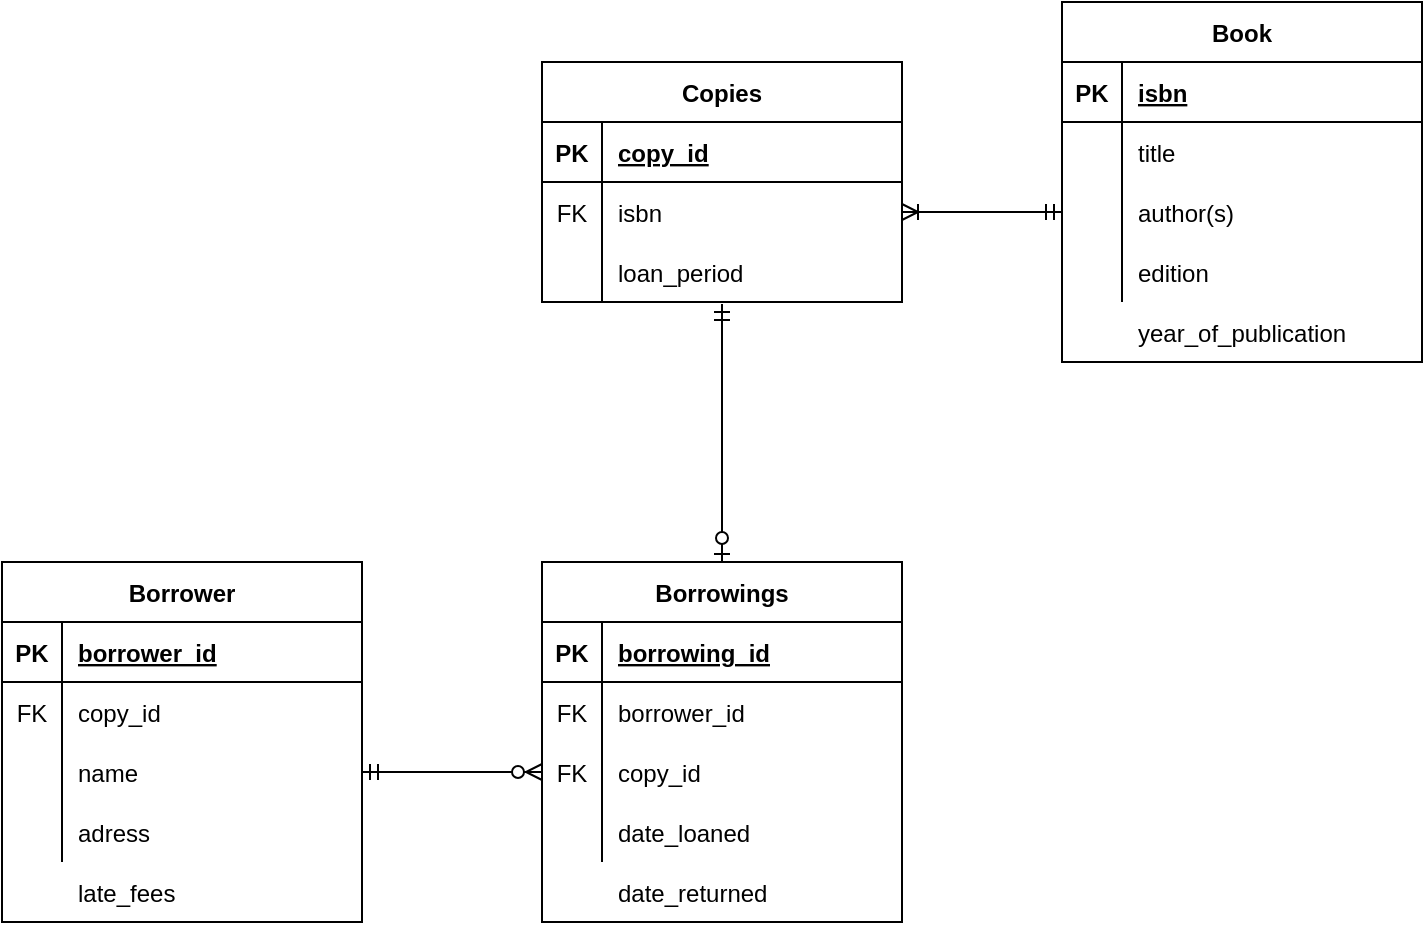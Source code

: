 <mxfile version="15.5.6" type="github">
  <diagram id="VPbuyOOMoq2LFzXpeotj" name="Page-1">
    <mxGraphModel dx="1026" dy="545" grid="1" gridSize="10" guides="1" tooltips="1" connect="1" arrows="1" fold="1" page="1" pageScale="1" pageWidth="827" pageHeight="1169" math="0" shadow="0">
      <root>
        <mxCell id="0" />
        <mxCell id="1" parent="0" />
        <mxCell id="63cchssB2qkfZdSGfJfu-20" value="" style="group" parent="1" vertex="1" connectable="0">
          <mxGeometry x="570" y="50" width="180" height="180" as="geometry" />
        </mxCell>
        <mxCell id="63cchssB2qkfZdSGfJfu-1" value="Book" style="shape=table;startSize=30;container=1;collapsible=1;childLayout=tableLayout;fixedRows=1;rowLines=0;fontStyle=1;align=center;resizeLast=1;" parent="63cchssB2qkfZdSGfJfu-20" vertex="1">
          <mxGeometry width="180" height="180" as="geometry" />
        </mxCell>
        <mxCell id="63cchssB2qkfZdSGfJfu-2" value="" style="shape=partialRectangle;collapsible=0;dropTarget=0;pointerEvents=0;fillColor=none;top=0;left=0;bottom=1;right=0;points=[[0,0.5],[1,0.5]];portConstraint=eastwest;" parent="63cchssB2qkfZdSGfJfu-1" vertex="1">
          <mxGeometry y="30" width="180" height="30" as="geometry" />
        </mxCell>
        <mxCell id="63cchssB2qkfZdSGfJfu-3" value="PK" style="shape=partialRectangle;connectable=0;fillColor=none;top=0;left=0;bottom=0;right=0;fontStyle=1;overflow=hidden;" parent="63cchssB2qkfZdSGfJfu-2" vertex="1">
          <mxGeometry width="30" height="30" as="geometry">
            <mxRectangle width="30" height="30" as="alternateBounds" />
          </mxGeometry>
        </mxCell>
        <mxCell id="63cchssB2qkfZdSGfJfu-4" value="isbn" style="shape=partialRectangle;connectable=0;fillColor=none;top=0;left=0;bottom=0;right=0;align=left;spacingLeft=6;fontStyle=5;overflow=hidden;" parent="63cchssB2qkfZdSGfJfu-2" vertex="1">
          <mxGeometry x="30" width="150" height="30" as="geometry">
            <mxRectangle width="150" height="30" as="alternateBounds" />
          </mxGeometry>
        </mxCell>
        <mxCell id="63cchssB2qkfZdSGfJfu-5" value="" style="shape=partialRectangle;collapsible=0;dropTarget=0;pointerEvents=0;fillColor=none;top=0;left=0;bottom=0;right=0;points=[[0,0.5],[1,0.5]];portConstraint=eastwest;" parent="63cchssB2qkfZdSGfJfu-1" vertex="1">
          <mxGeometry y="60" width="180" height="30" as="geometry" />
        </mxCell>
        <mxCell id="63cchssB2qkfZdSGfJfu-6" value="" style="shape=partialRectangle;connectable=0;fillColor=none;top=0;left=0;bottom=0;right=0;editable=1;overflow=hidden;" parent="63cchssB2qkfZdSGfJfu-5" vertex="1">
          <mxGeometry width="30" height="30" as="geometry">
            <mxRectangle width="30" height="30" as="alternateBounds" />
          </mxGeometry>
        </mxCell>
        <mxCell id="63cchssB2qkfZdSGfJfu-7" value="title" style="shape=partialRectangle;connectable=0;fillColor=none;top=0;left=0;bottom=0;right=0;align=left;spacingLeft=6;overflow=hidden;" parent="63cchssB2qkfZdSGfJfu-5" vertex="1">
          <mxGeometry x="30" width="150" height="30" as="geometry">
            <mxRectangle width="150" height="30" as="alternateBounds" />
          </mxGeometry>
        </mxCell>
        <mxCell id="63cchssB2qkfZdSGfJfu-8" value="" style="shape=partialRectangle;collapsible=0;dropTarget=0;pointerEvents=0;fillColor=none;top=0;left=0;bottom=0;right=0;points=[[0,0.5],[1,0.5]];portConstraint=eastwest;" parent="63cchssB2qkfZdSGfJfu-1" vertex="1">
          <mxGeometry y="90" width="180" height="30" as="geometry" />
        </mxCell>
        <mxCell id="63cchssB2qkfZdSGfJfu-9" value="" style="shape=partialRectangle;connectable=0;fillColor=none;top=0;left=0;bottom=0;right=0;editable=1;overflow=hidden;" parent="63cchssB2qkfZdSGfJfu-8" vertex="1">
          <mxGeometry width="30" height="30" as="geometry">
            <mxRectangle width="30" height="30" as="alternateBounds" />
          </mxGeometry>
        </mxCell>
        <mxCell id="63cchssB2qkfZdSGfJfu-10" value="author(s)" style="shape=partialRectangle;connectable=0;fillColor=none;top=0;left=0;bottom=0;right=0;align=left;spacingLeft=6;overflow=hidden;" parent="63cchssB2qkfZdSGfJfu-8" vertex="1">
          <mxGeometry x="30" width="150" height="30" as="geometry">
            <mxRectangle width="150" height="30" as="alternateBounds" />
          </mxGeometry>
        </mxCell>
        <mxCell id="63cchssB2qkfZdSGfJfu-11" value="" style="shape=partialRectangle;collapsible=0;dropTarget=0;pointerEvents=0;fillColor=none;top=0;left=0;bottom=0;right=0;points=[[0,0.5],[1,0.5]];portConstraint=eastwest;" parent="63cchssB2qkfZdSGfJfu-1" vertex="1">
          <mxGeometry y="120" width="180" height="30" as="geometry" />
        </mxCell>
        <mxCell id="63cchssB2qkfZdSGfJfu-12" value="" style="shape=partialRectangle;connectable=0;fillColor=none;top=0;left=0;bottom=0;right=0;editable=1;overflow=hidden;" parent="63cchssB2qkfZdSGfJfu-11" vertex="1">
          <mxGeometry width="30" height="30" as="geometry">
            <mxRectangle width="30" height="30" as="alternateBounds" />
          </mxGeometry>
        </mxCell>
        <mxCell id="63cchssB2qkfZdSGfJfu-13" value="edition" style="shape=partialRectangle;connectable=0;fillColor=none;top=0;left=0;bottom=0;right=0;align=left;spacingLeft=6;overflow=hidden;" parent="63cchssB2qkfZdSGfJfu-11" vertex="1">
          <mxGeometry x="30" width="150" height="30" as="geometry">
            <mxRectangle width="150" height="30" as="alternateBounds" />
          </mxGeometry>
        </mxCell>
        <mxCell id="63cchssB2qkfZdSGfJfu-14" value="" style="shape=partialRectangle;collapsible=0;dropTarget=0;pointerEvents=0;fillColor=none;top=0;left=0;bottom=0;right=0;points=[[0,0.5],[1,0.5]];portConstraint=eastwest;" parent="63cchssB2qkfZdSGfJfu-20" vertex="1">
          <mxGeometry y="150" width="180" height="30" as="geometry" />
        </mxCell>
        <mxCell id="63cchssB2qkfZdSGfJfu-15" value="" style="shape=partialRectangle;connectable=0;fillColor=none;top=0;left=0;bottom=0;right=0;editable=1;overflow=hidden;" parent="63cchssB2qkfZdSGfJfu-14" vertex="1">
          <mxGeometry width="30" height="30" as="geometry">
            <mxRectangle width="30" height="30" as="alternateBounds" />
          </mxGeometry>
        </mxCell>
        <mxCell id="63cchssB2qkfZdSGfJfu-16" value="year_of_publication" style="shape=partialRectangle;connectable=0;fillColor=none;top=0;left=0;bottom=0;right=0;align=left;spacingLeft=6;overflow=hidden;" parent="63cchssB2qkfZdSGfJfu-14" vertex="1">
          <mxGeometry x="30" width="150" height="30" as="geometry">
            <mxRectangle width="150" height="30" as="alternateBounds" />
          </mxGeometry>
        </mxCell>
        <mxCell id="63cchssB2qkfZdSGfJfu-21" value="Copies" style="shape=table;startSize=30;container=1;collapsible=1;childLayout=tableLayout;fixedRows=1;rowLines=0;fontStyle=1;align=center;resizeLast=1;" parent="1" vertex="1">
          <mxGeometry x="310" y="80" width="180" height="120" as="geometry" />
        </mxCell>
        <mxCell id="63cchssB2qkfZdSGfJfu-22" value="" style="shape=partialRectangle;collapsible=0;dropTarget=0;pointerEvents=0;fillColor=none;top=0;left=0;bottom=1;right=0;points=[[0,0.5],[1,0.5]];portConstraint=eastwest;" parent="63cchssB2qkfZdSGfJfu-21" vertex="1">
          <mxGeometry y="30" width="180" height="30" as="geometry" />
        </mxCell>
        <mxCell id="63cchssB2qkfZdSGfJfu-23" value="PK" style="shape=partialRectangle;connectable=0;fillColor=none;top=0;left=0;bottom=0;right=0;fontStyle=1;overflow=hidden;" parent="63cchssB2qkfZdSGfJfu-22" vertex="1">
          <mxGeometry width="30" height="30" as="geometry">
            <mxRectangle width="30" height="30" as="alternateBounds" />
          </mxGeometry>
        </mxCell>
        <mxCell id="63cchssB2qkfZdSGfJfu-24" value="copy_id" style="shape=partialRectangle;connectable=0;fillColor=none;top=0;left=0;bottom=0;right=0;align=left;spacingLeft=6;fontStyle=5;overflow=hidden;" parent="63cchssB2qkfZdSGfJfu-22" vertex="1">
          <mxGeometry x="30" width="150" height="30" as="geometry">
            <mxRectangle width="150" height="30" as="alternateBounds" />
          </mxGeometry>
        </mxCell>
        <mxCell id="63cchssB2qkfZdSGfJfu-25" value="" style="shape=partialRectangle;collapsible=0;dropTarget=0;pointerEvents=0;fillColor=none;top=0;left=0;bottom=0;right=0;points=[[0,0.5],[1,0.5]];portConstraint=eastwest;" parent="63cchssB2qkfZdSGfJfu-21" vertex="1">
          <mxGeometry y="60" width="180" height="30" as="geometry" />
        </mxCell>
        <mxCell id="63cchssB2qkfZdSGfJfu-26" value="FK" style="shape=partialRectangle;connectable=0;fillColor=none;top=0;left=0;bottom=0;right=0;editable=1;overflow=hidden;" parent="63cchssB2qkfZdSGfJfu-25" vertex="1">
          <mxGeometry width="30" height="30" as="geometry">
            <mxRectangle width="30" height="30" as="alternateBounds" />
          </mxGeometry>
        </mxCell>
        <mxCell id="63cchssB2qkfZdSGfJfu-27" value="isbn" style="shape=partialRectangle;connectable=0;fillColor=none;top=0;left=0;bottom=0;right=0;align=left;spacingLeft=6;overflow=hidden;" parent="63cchssB2qkfZdSGfJfu-25" vertex="1">
          <mxGeometry x="30" width="150" height="30" as="geometry">
            <mxRectangle width="150" height="30" as="alternateBounds" />
          </mxGeometry>
        </mxCell>
        <mxCell id="63cchssB2qkfZdSGfJfu-28" value="" style="shape=partialRectangle;collapsible=0;dropTarget=0;pointerEvents=0;fillColor=none;top=0;left=0;bottom=0;right=0;points=[[0,0.5],[1,0.5]];portConstraint=eastwest;" parent="63cchssB2qkfZdSGfJfu-21" vertex="1">
          <mxGeometry y="90" width="180" height="30" as="geometry" />
        </mxCell>
        <mxCell id="63cchssB2qkfZdSGfJfu-29" value="" style="shape=partialRectangle;connectable=0;fillColor=none;top=0;left=0;bottom=0;right=0;editable=1;overflow=hidden;" parent="63cchssB2qkfZdSGfJfu-28" vertex="1">
          <mxGeometry width="30" height="30" as="geometry">
            <mxRectangle width="30" height="30" as="alternateBounds" />
          </mxGeometry>
        </mxCell>
        <mxCell id="63cchssB2qkfZdSGfJfu-30" value="loan_period" style="shape=partialRectangle;connectable=0;fillColor=none;top=0;left=0;bottom=0;right=0;align=left;spacingLeft=6;overflow=hidden;" parent="63cchssB2qkfZdSGfJfu-28" vertex="1">
          <mxGeometry x="30" width="150" height="30" as="geometry">
            <mxRectangle width="150" height="30" as="alternateBounds" />
          </mxGeometry>
        </mxCell>
        <mxCell id="63cchssB2qkfZdSGfJfu-34" value="" style="edgeStyle=entityRelationEdgeStyle;fontSize=12;html=1;endArrow=ERoneToMany;startArrow=ERmandOne;rounded=0;entryX=1;entryY=0.5;entryDx=0;entryDy=0;exitX=0;exitY=0.5;exitDx=0;exitDy=0;" parent="1" source="63cchssB2qkfZdSGfJfu-8" target="63cchssB2qkfZdSGfJfu-25" edge="1">
          <mxGeometry width="100" height="100" relative="1" as="geometry">
            <mxPoint x="310" y="500" as="sourcePoint" />
            <mxPoint x="700" y="400" as="targetPoint" />
          </mxGeometry>
        </mxCell>
        <mxCell id="rHZWVUoexl9iXzSd8BDK-2" value="" style="group" vertex="1" connectable="0" parent="1">
          <mxGeometry x="40" y="330" width="180" height="180" as="geometry" />
        </mxCell>
        <mxCell id="63cchssB2qkfZdSGfJfu-35" value="Borrower" style="shape=table;startSize=30;container=1;collapsible=1;childLayout=tableLayout;fixedRows=1;rowLines=0;fontStyle=1;align=center;resizeLast=1;" parent="rHZWVUoexl9iXzSd8BDK-2" vertex="1">
          <mxGeometry width="180" height="180" as="geometry" />
        </mxCell>
        <mxCell id="63cchssB2qkfZdSGfJfu-36" value="" style="shape=partialRectangle;collapsible=0;dropTarget=0;pointerEvents=0;fillColor=none;top=0;left=0;bottom=1;right=0;points=[[0,0.5],[1,0.5]];portConstraint=eastwest;" parent="63cchssB2qkfZdSGfJfu-35" vertex="1">
          <mxGeometry y="30" width="180" height="30" as="geometry" />
        </mxCell>
        <mxCell id="63cchssB2qkfZdSGfJfu-37" value="PK" style="shape=partialRectangle;connectable=0;fillColor=none;top=0;left=0;bottom=0;right=0;fontStyle=1;overflow=hidden;" parent="63cchssB2qkfZdSGfJfu-36" vertex="1">
          <mxGeometry width="30" height="30" as="geometry">
            <mxRectangle width="30" height="30" as="alternateBounds" />
          </mxGeometry>
        </mxCell>
        <mxCell id="63cchssB2qkfZdSGfJfu-38" value="borrower_id" style="shape=partialRectangle;connectable=0;fillColor=none;top=0;left=0;bottom=0;right=0;align=left;spacingLeft=6;fontStyle=5;overflow=hidden;" parent="63cchssB2qkfZdSGfJfu-36" vertex="1">
          <mxGeometry x="30" width="150" height="30" as="geometry">
            <mxRectangle width="150" height="30" as="alternateBounds" />
          </mxGeometry>
        </mxCell>
        <mxCell id="63cchssB2qkfZdSGfJfu-45" value="" style="shape=partialRectangle;collapsible=0;dropTarget=0;pointerEvents=0;fillColor=none;top=0;left=0;bottom=0;right=0;points=[[0,0.5],[1,0.5]];portConstraint=eastwest;" parent="63cchssB2qkfZdSGfJfu-35" vertex="1">
          <mxGeometry y="60" width="180" height="30" as="geometry" />
        </mxCell>
        <mxCell id="63cchssB2qkfZdSGfJfu-46" value="FK" style="shape=partialRectangle;connectable=0;fillColor=none;top=0;left=0;bottom=0;right=0;editable=1;overflow=hidden;" parent="63cchssB2qkfZdSGfJfu-45" vertex="1">
          <mxGeometry width="30" height="30" as="geometry">
            <mxRectangle width="30" height="30" as="alternateBounds" />
          </mxGeometry>
        </mxCell>
        <mxCell id="63cchssB2qkfZdSGfJfu-47" value="copy_id" style="shape=partialRectangle;connectable=0;fillColor=none;top=0;left=0;bottom=0;right=0;align=left;spacingLeft=6;overflow=hidden;" parent="63cchssB2qkfZdSGfJfu-45" vertex="1">
          <mxGeometry x="30" width="150" height="30" as="geometry">
            <mxRectangle width="150" height="30" as="alternateBounds" />
          </mxGeometry>
        </mxCell>
        <mxCell id="63cchssB2qkfZdSGfJfu-42" value="" style="shape=partialRectangle;collapsible=0;dropTarget=0;pointerEvents=0;fillColor=none;top=0;left=0;bottom=0;right=0;points=[[0,0.5],[1,0.5]];portConstraint=eastwest;" parent="63cchssB2qkfZdSGfJfu-35" vertex="1">
          <mxGeometry y="90" width="180" height="30" as="geometry" />
        </mxCell>
        <mxCell id="63cchssB2qkfZdSGfJfu-43" value="" style="shape=partialRectangle;connectable=0;fillColor=none;top=0;left=0;bottom=0;right=0;editable=1;overflow=hidden;" parent="63cchssB2qkfZdSGfJfu-42" vertex="1">
          <mxGeometry width="30" height="30" as="geometry">
            <mxRectangle width="30" height="30" as="alternateBounds" />
          </mxGeometry>
        </mxCell>
        <mxCell id="63cchssB2qkfZdSGfJfu-44" value="name" style="shape=partialRectangle;connectable=0;fillColor=none;top=0;left=0;bottom=0;right=0;align=left;spacingLeft=6;overflow=hidden;" parent="63cchssB2qkfZdSGfJfu-42" vertex="1">
          <mxGeometry x="30" width="150" height="30" as="geometry">
            <mxRectangle width="150" height="30" as="alternateBounds" />
          </mxGeometry>
        </mxCell>
        <mxCell id="63cchssB2qkfZdSGfJfu-39" value="" style="shape=partialRectangle;collapsible=0;dropTarget=0;pointerEvents=0;fillColor=none;top=0;left=0;bottom=0;right=0;points=[[0,0.5],[1,0.5]];portConstraint=eastwest;" parent="63cchssB2qkfZdSGfJfu-35" vertex="1">
          <mxGeometry y="120" width="180" height="30" as="geometry" />
        </mxCell>
        <mxCell id="63cchssB2qkfZdSGfJfu-40" value="" style="shape=partialRectangle;connectable=0;fillColor=none;top=0;left=0;bottom=0;right=0;editable=1;overflow=hidden;" parent="63cchssB2qkfZdSGfJfu-39" vertex="1">
          <mxGeometry width="30" height="30" as="geometry">
            <mxRectangle width="30" height="30" as="alternateBounds" />
          </mxGeometry>
        </mxCell>
        <mxCell id="63cchssB2qkfZdSGfJfu-41" value="adress" style="shape=partialRectangle;connectable=0;fillColor=none;top=0;left=0;bottom=0;right=0;align=left;spacingLeft=6;overflow=hidden;" parent="63cchssB2qkfZdSGfJfu-39" vertex="1">
          <mxGeometry x="30" width="150" height="30" as="geometry">
            <mxRectangle width="150" height="30" as="alternateBounds" />
          </mxGeometry>
        </mxCell>
        <mxCell id="63cchssB2qkfZdSGfJfu-49" value="" style="shape=partialRectangle;collapsible=0;dropTarget=0;pointerEvents=0;fillColor=none;top=0;left=0;bottom=0;right=0;points=[[0,0.5],[1,0.5]];portConstraint=eastwest;" parent="rHZWVUoexl9iXzSd8BDK-2" vertex="1">
          <mxGeometry y="150" width="180" height="30" as="geometry" />
        </mxCell>
        <mxCell id="63cchssB2qkfZdSGfJfu-50" value="" style="shape=partialRectangle;connectable=0;fillColor=none;top=0;left=0;bottom=0;right=0;editable=1;overflow=hidden;" parent="63cchssB2qkfZdSGfJfu-49" vertex="1">
          <mxGeometry width="30" height="30" as="geometry">
            <mxRectangle width="30" height="30" as="alternateBounds" />
          </mxGeometry>
        </mxCell>
        <mxCell id="63cchssB2qkfZdSGfJfu-51" value="late_fees" style="shape=partialRectangle;connectable=0;fillColor=none;top=0;left=0;bottom=0;right=0;align=left;spacingLeft=6;overflow=hidden;" parent="63cchssB2qkfZdSGfJfu-49" vertex="1">
          <mxGeometry x="30" width="150" height="30" as="geometry">
            <mxRectangle width="150" height="30" as="alternateBounds" />
          </mxGeometry>
        </mxCell>
        <mxCell id="rHZWVUoexl9iXzSd8BDK-34" value="" style="group" vertex="1" connectable="0" parent="1">
          <mxGeometry x="310" y="330" width="180" height="180" as="geometry" />
        </mxCell>
        <mxCell id="rHZWVUoexl9iXzSd8BDK-16" value="Borrowings" style="shape=table;startSize=30;container=1;collapsible=1;childLayout=tableLayout;fixedRows=1;rowLines=0;fontStyle=1;align=center;resizeLast=1;" vertex="1" parent="rHZWVUoexl9iXzSd8BDK-34">
          <mxGeometry width="180" height="180" as="geometry" />
        </mxCell>
        <mxCell id="rHZWVUoexl9iXzSd8BDK-17" value="" style="shape=partialRectangle;collapsible=0;dropTarget=0;pointerEvents=0;fillColor=none;top=0;left=0;bottom=1;right=0;points=[[0,0.5],[1,0.5]];portConstraint=eastwest;" vertex="1" parent="rHZWVUoexl9iXzSd8BDK-16">
          <mxGeometry y="30" width="180" height="30" as="geometry" />
        </mxCell>
        <mxCell id="rHZWVUoexl9iXzSd8BDK-18" value="PK" style="shape=partialRectangle;connectable=0;fillColor=none;top=0;left=0;bottom=0;right=0;fontStyle=1;overflow=hidden;" vertex="1" parent="rHZWVUoexl9iXzSd8BDK-17">
          <mxGeometry width="30" height="30" as="geometry">
            <mxRectangle width="30" height="30" as="alternateBounds" />
          </mxGeometry>
        </mxCell>
        <mxCell id="rHZWVUoexl9iXzSd8BDK-19" value="borrowing_id" style="shape=partialRectangle;connectable=0;fillColor=none;top=0;left=0;bottom=0;right=0;align=left;spacingLeft=6;fontStyle=5;overflow=hidden;" vertex="1" parent="rHZWVUoexl9iXzSd8BDK-17">
          <mxGeometry x="30" width="150" height="30" as="geometry">
            <mxRectangle width="150" height="30" as="alternateBounds" />
          </mxGeometry>
        </mxCell>
        <mxCell id="rHZWVUoexl9iXzSd8BDK-20" value="" style="shape=partialRectangle;collapsible=0;dropTarget=0;pointerEvents=0;fillColor=none;top=0;left=0;bottom=0;right=0;points=[[0,0.5],[1,0.5]];portConstraint=eastwest;" vertex="1" parent="rHZWVUoexl9iXzSd8BDK-16">
          <mxGeometry y="60" width="180" height="30" as="geometry" />
        </mxCell>
        <mxCell id="rHZWVUoexl9iXzSd8BDK-21" value="FK" style="shape=partialRectangle;connectable=0;fillColor=none;top=0;left=0;bottom=0;right=0;editable=1;overflow=hidden;" vertex="1" parent="rHZWVUoexl9iXzSd8BDK-20">
          <mxGeometry width="30" height="30" as="geometry">
            <mxRectangle width="30" height="30" as="alternateBounds" />
          </mxGeometry>
        </mxCell>
        <mxCell id="rHZWVUoexl9iXzSd8BDK-22" value="borrower_id" style="shape=partialRectangle;connectable=0;fillColor=none;top=0;left=0;bottom=0;right=0;align=left;spacingLeft=6;overflow=hidden;" vertex="1" parent="rHZWVUoexl9iXzSd8BDK-20">
          <mxGeometry x="30" width="150" height="30" as="geometry">
            <mxRectangle width="150" height="30" as="alternateBounds" />
          </mxGeometry>
        </mxCell>
        <mxCell id="rHZWVUoexl9iXzSd8BDK-23" value="" style="shape=partialRectangle;collapsible=0;dropTarget=0;pointerEvents=0;fillColor=none;top=0;left=0;bottom=0;right=0;points=[[0,0.5],[1,0.5]];portConstraint=eastwest;" vertex="1" parent="rHZWVUoexl9iXzSd8BDK-16">
          <mxGeometry y="90" width="180" height="30" as="geometry" />
        </mxCell>
        <mxCell id="rHZWVUoexl9iXzSd8BDK-24" value="FK" style="shape=partialRectangle;connectable=0;fillColor=none;top=0;left=0;bottom=0;right=0;editable=1;overflow=hidden;" vertex="1" parent="rHZWVUoexl9iXzSd8BDK-23">
          <mxGeometry width="30" height="30" as="geometry">
            <mxRectangle width="30" height="30" as="alternateBounds" />
          </mxGeometry>
        </mxCell>
        <mxCell id="rHZWVUoexl9iXzSd8BDK-25" value="copy_id" style="shape=partialRectangle;connectable=0;fillColor=none;top=0;left=0;bottom=0;right=0;align=left;spacingLeft=6;overflow=hidden;" vertex="1" parent="rHZWVUoexl9iXzSd8BDK-23">
          <mxGeometry x="30" width="150" height="30" as="geometry">
            <mxRectangle width="150" height="30" as="alternateBounds" />
          </mxGeometry>
        </mxCell>
        <mxCell id="rHZWVUoexl9iXzSd8BDK-26" value="" style="shape=partialRectangle;collapsible=0;dropTarget=0;pointerEvents=0;fillColor=none;top=0;left=0;bottom=0;right=0;points=[[0,0.5],[1,0.5]];portConstraint=eastwest;" vertex="1" parent="rHZWVUoexl9iXzSd8BDK-16">
          <mxGeometry y="120" width="180" height="30" as="geometry" />
        </mxCell>
        <mxCell id="rHZWVUoexl9iXzSd8BDK-27" value="" style="shape=partialRectangle;connectable=0;fillColor=none;top=0;left=0;bottom=0;right=0;editable=1;overflow=hidden;" vertex="1" parent="rHZWVUoexl9iXzSd8BDK-26">
          <mxGeometry width="30" height="30" as="geometry">
            <mxRectangle width="30" height="30" as="alternateBounds" />
          </mxGeometry>
        </mxCell>
        <mxCell id="rHZWVUoexl9iXzSd8BDK-28" value="" style="shape=partialRectangle;connectable=0;fillColor=none;top=0;left=0;bottom=0;right=0;align=left;spacingLeft=6;overflow=hidden;" vertex="1" parent="rHZWVUoexl9iXzSd8BDK-26">
          <mxGeometry x="30" width="150" height="30" as="geometry">
            <mxRectangle width="150" height="30" as="alternateBounds" />
          </mxGeometry>
        </mxCell>
        <mxCell id="rHZWVUoexl9iXzSd8BDK-29" value="" style="shape=partialRectangle;collapsible=0;dropTarget=0;pointerEvents=0;fillColor=none;top=0;left=0;bottom=0;right=0;points=[[0,0.5],[1,0.5]];portConstraint=eastwest;" vertex="1" parent="rHZWVUoexl9iXzSd8BDK-34">
          <mxGeometry y="120" width="180" height="30" as="geometry" />
        </mxCell>
        <mxCell id="rHZWVUoexl9iXzSd8BDK-31" value="date_loaned" style="shape=partialRectangle;connectable=0;fillColor=none;top=0;left=0;bottom=0;right=0;align=left;spacingLeft=6;overflow=hidden;" vertex="1" parent="rHZWVUoexl9iXzSd8BDK-29">
          <mxGeometry x="30" width="150" height="30" as="geometry">
            <mxRectangle width="150" height="30" as="alternateBounds" />
          </mxGeometry>
        </mxCell>
        <mxCell id="rHZWVUoexl9iXzSd8BDK-32" value="" style="shape=partialRectangle;collapsible=0;dropTarget=0;pointerEvents=0;fillColor=none;top=0;left=0;bottom=0;right=0;points=[[0,0.5],[1,0.5]];portConstraint=eastwest;" vertex="1" parent="rHZWVUoexl9iXzSd8BDK-34">
          <mxGeometry y="150" width="180" height="30" as="geometry" />
        </mxCell>
        <mxCell id="rHZWVUoexl9iXzSd8BDK-33" value="date_returned" style="shape=partialRectangle;connectable=0;fillColor=none;top=0;left=0;bottom=0;right=0;align=left;spacingLeft=6;overflow=hidden;" vertex="1" parent="rHZWVUoexl9iXzSd8BDK-32">
          <mxGeometry x="30" width="150" height="30" as="geometry">
            <mxRectangle width="150" height="30" as="alternateBounds" />
          </mxGeometry>
        </mxCell>
        <mxCell id="rHZWVUoexl9iXzSd8BDK-35" value="" style="edgeStyle=entityRelationEdgeStyle;fontSize=12;html=1;endArrow=ERzeroToMany;startArrow=ERmandOne;rounded=0;entryX=0;entryY=0.5;entryDx=0;entryDy=0;exitX=1;exitY=0.5;exitDx=0;exitDy=0;" edge="1" parent="1" source="63cchssB2qkfZdSGfJfu-42" target="rHZWVUoexl9iXzSd8BDK-23">
          <mxGeometry width="100" height="100" relative="1" as="geometry">
            <mxPoint x="420" y="340" as="sourcePoint" />
            <mxPoint x="520" y="240" as="targetPoint" />
          </mxGeometry>
        </mxCell>
        <mxCell id="rHZWVUoexl9iXzSd8BDK-37" value="" style="fontSize=12;html=1;endArrow=ERzeroToOne;startArrow=ERmandOne;rounded=0;entryX=0.5;entryY=0;entryDx=0;entryDy=0;exitX=0.5;exitY=1.033;exitDx=0;exitDy=0;exitPerimeter=0;" edge="1" parent="1" source="63cchssB2qkfZdSGfJfu-28" target="rHZWVUoexl9iXzSd8BDK-16">
          <mxGeometry width="100" height="100" relative="1" as="geometry">
            <mxPoint x="430" y="210" as="sourcePoint" />
            <mxPoint x="520" y="240" as="targetPoint" />
            <Array as="points" />
          </mxGeometry>
        </mxCell>
      </root>
    </mxGraphModel>
  </diagram>
</mxfile>

